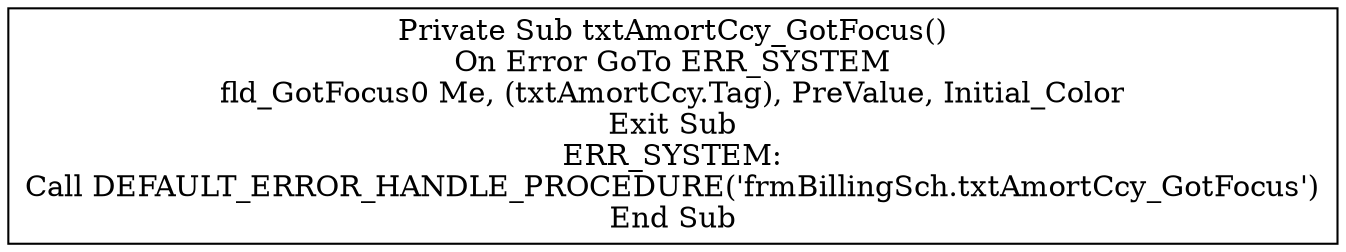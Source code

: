 digraph G{
Node_1 [ label ="Private Sub txtAmortCcy_GotFocus()\nOn Error GoTo ERR_SYSTEM\nfld_GotFocus0 Me, (txtAmortCcy.Tag), PreValue, Initial_Color\nExit Sub\nERR_SYSTEM:\nCall DEFAULT_ERROR_HANDLE_PROCEDURE('frmBillingSch.txtAmortCcy_GotFocus')\nEnd Sub",shape="box"];
}
